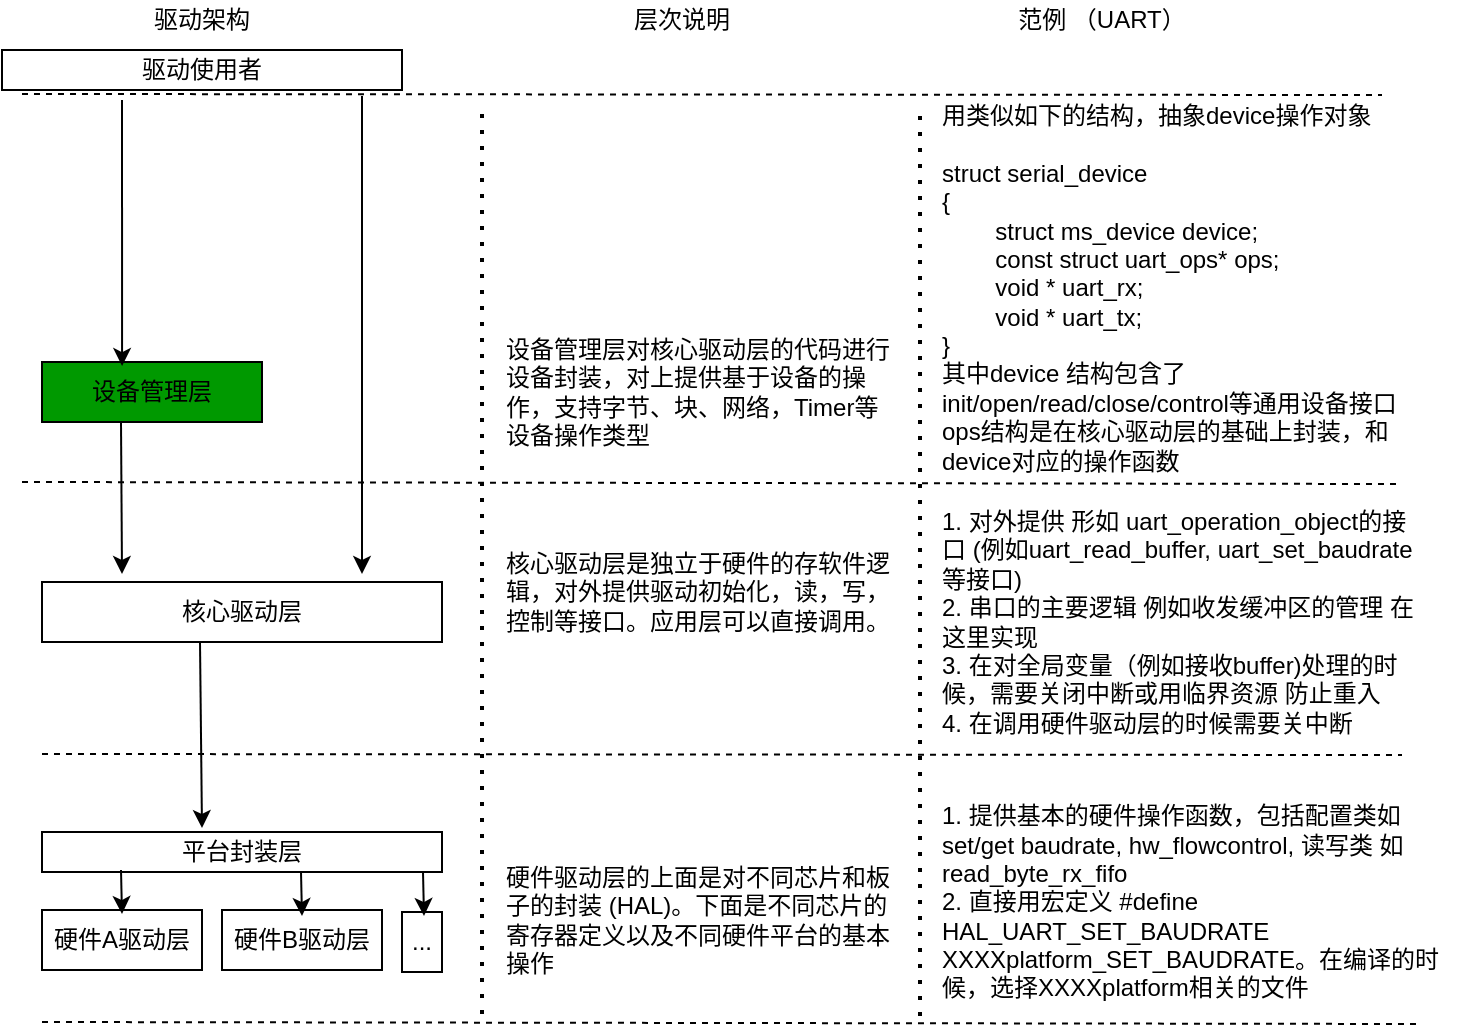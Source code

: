 <mxfile version="13.9.9" type="device"><diagram id="7hTyc4o1fP33-v7iNDY0" name="Page-1"><mxGraphModel dx="1422" dy="822" grid="1" gridSize="10" guides="1" tooltips="1" connect="1" arrows="1" fold="1" page="1" pageScale="1" pageWidth="1169" pageHeight="827" math="0" shadow="0"><root><mxCell id="0"/><mxCell id="1" parent="0"/><mxCell id="TLCuaOvqataylGCJf0H6-7" value="" style="endArrow=none;dashed=1;html=1;rounded=0;" parent="1" edge="1"><mxGeometry width="50" height="50" relative="1" as="geometry"><mxPoint x="70" y="110" as="sourcePoint"/><mxPoint x="750" y="110.5" as="targetPoint"/></mxGeometry></mxCell><mxCell id="TLCuaOvqataylGCJf0H6-11" value="驱动使用者" style="rounded=0;whiteSpace=wrap;html=1;" parent="1" vertex="1"><mxGeometry x="60" y="88" width="200" height="20" as="geometry"/></mxCell><mxCell id="TLCuaOvqataylGCJf0H6-12" value="设备管理层" style="rounded=0;whiteSpace=wrap;html=1;fillColor=#009900;" parent="1" vertex="1"><mxGeometry x="80" y="244" width="110" height="30" as="geometry"/></mxCell><mxCell id="TLCuaOvqataylGCJf0H6-13" value="核心驱动层" style="rounded=0;whiteSpace=wrap;html=1;" parent="1" vertex="1"><mxGeometry x="80" y="354" width="200" height="30" as="geometry"/></mxCell><mxCell id="TLCuaOvqataylGCJf0H6-14" value="硬件A驱动层" style="rounded=0;whiteSpace=wrap;html=1;" parent="1" vertex="1"><mxGeometry x="80" y="518" width="80" height="30" as="geometry"/></mxCell><mxCell id="TLCuaOvqataylGCJf0H6-17" value="平台封装层" style="rounded=0;whiteSpace=wrap;html=1;" parent="1" vertex="1"><mxGeometry x="80" y="479" width="200" height="20" as="geometry"/></mxCell><mxCell id="TLCuaOvqataylGCJf0H6-18" value="硬件B驱动层" style="rounded=0;whiteSpace=wrap;html=1;" parent="1" vertex="1"><mxGeometry x="170" y="518" width="80" height="30" as="geometry"/></mxCell><mxCell id="TLCuaOvqataylGCJf0H6-25" value="..." style="rounded=0;whiteSpace=wrap;html=1;" parent="1" vertex="1"><mxGeometry x="260" y="519" width="20" height="30" as="geometry"/></mxCell><mxCell id="TLCuaOvqataylGCJf0H6-26" value="" style="endArrow=none;dashed=1;html=1;dashPattern=1 3;strokeWidth=2;rounded=0;" parent="1" edge="1"><mxGeometry width="50" height="50" relative="1" as="geometry"><mxPoint x="300" y="570" as="sourcePoint"/><mxPoint x="300" y="120" as="targetPoint"/></mxGeometry></mxCell><mxCell id="TLCuaOvqataylGCJf0H6-27" value="层次说明" style="shape=ext;double=1;rounded=0;whiteSpace=wrap;html=1;strokeColor=none;" parent="1" vertex="1"><mxGeometry x="340" y="63" width="120" height="20" as="geometry"/></mxCell><mxCell id="TLCuaOvqataylGCJf0H6-28" value="" style="endArrow=none;dashed=1;html=1;dashPattern=1 3;strokeWidth=2;rounded=0;exitX=0;exitY=1;exitDx=0;exitDy=0;" parent="1" edge="1"><mxGeometry width="50" height="50" relative="1" as="geometry"><mxPoint x="519" y="571" as="sourcePoint"/><mxPoint x="519" y="120" as="targetPoint"/></mxGeometry></mxCell><mxCell id="TLCuaOvqataylGCJf0H6-29" value="范例 （UART）" style="shape=ext;double=1;rounded=0;whiteSpace=wrap;html=1;strokeColor=none;" parent="1" vertex="1"><mxGeometry x="550" y="63" width="120" height="20" as="geometry"/></mxCell><mxCell id="TLCuaOvqataylGCJf0H6-30" value="" style="endArrow=none;dashed=1;html=1;rounded=0;" parent="1" edge="1"><mxGeometry width="50" height="50" relative="1" as="geometry"><mxPoint x="70" y="304" as="sourcePoint"/><mxPoint x="760" y="305" as="targetPoint"/></mxGeometry></mxCell><mxCell id="TLCuaOvqataylGCJf0H6-31" value="" style="endArrow=none;dashed=1;html=1;rounded=0;" parent="1" edge="1"><mxGeometry width="50" height="50" relative="1" as="geometry"><mxPoint x="80" y="440" as="sourcePoint"/><mxPoint x="760" y="440.5" as="targetPoint"/></mxGeometry></mxCell><mxCell id="TLCuaOvqataylGCJf0H6-32" value="设备管理层对核心驱动层的代码进行设备封装，对上提供基于设备的操作，支持字节、块、网络，Timer等设备操作类型" style="rounded=0;whiteSpace=wrap;html=1;strokeColor=none;align=left;" parent="1" vertex="1"><mxGeometry x="310" y="234" width="200" height="50" as="geometry"/></mxCell><mxCell id="TLCuaOvqataylGCJf0H6-33" value="核心驱动层是独立于硬件的存软件逻辑，对外提供驱动初始化，读，写，控制等接口。应用层可以直接调用。" style="rounded=0;whiteSpace=wrap;html=1;strokeColor=none;align=left;" parent="1" vertex="1"><mxGeometry x="310" y="334" width="200" height="50" as="geometry"/></mxCell><mxCell id="TLCuaOvqataylGCJf0H6-34" value="硬件驱动层的上面是对不同芯片和板子的封装 (HAL)。下面是不同芯片的寄存器定义以及不同硬件平台的基本操作" style="rounded=0;whiteSpace=wrap;html=1;strokeColor=none;align=left;" parent="1" vertex="1"><mxGeometry x="310" y="498" width="200" height="50" as="geometry"/></mxCell><mxCell id="TLCuaOvqataylGCJf0H6-35" value="" style="endArrow=none;dashed=1;html=1;rounded=0;" parent="1" edge="1"><mxGeometry width="50" height="50" relative="1" as="geometry"><mxPoint x="80" y="574" as="sourcePoint"/><mxPoint x="770" y="575" as="targetPoint"/></mxGeometry></mxCell><mxCell id="TLCuaOvqataylGCJf0H6-36" value="1. 对外提供 形如 uart_operation_object的接口 (例如uart_read_buffer, uart_set_baudrate 等接口)&lt;br&gt;2. 串口的主要逻辑 例如收发缓冲区的管理 在这里实现&lt;br&gt;3. 在对全局变量（例如接收buffer)处理的时候，需要关闭中断或用临界资源 防止重入&lt;br&gt;4. 在调用硬件驱动层的时候需要关中断" style="rounded=0;whiteSpace=wrap;html=1;strokeColor=none;align=left;" parent="1" vertex="1"><mxGeometry x="528" y="334" width="240" height="80" as="geometry"/></mxCell><mxCell id="TLCuaOvqataylGCJf0H6-37" value="1. 提供基本的硬件操作函数，包括配置类如set/get baudrate, hw_flowcontrol, 读写类 如read_byte_rx_fifo&lt;br&gt;2. 直接用宏定义 #define HAL_UART_SET_BAUDRATE XXXXplatform_SET_BAUDRATE。在编译的时候，选择XXXXplatform相关的文件" style="rounded=0;whiteSpace=wrap;html=1;strokeColor=none;align=left;" parent="1" vertex="1"><mxGeometry x="528" y="464" width="260" height="100" as="geometry"/></mxCell><mxCell id="TLCuaOvqataylGCJf0H6-38" value="用类似如下的结构，抽象device操作对象&lt;br&gt;&lt;br&gt;struct serial_device&lt;br&gt;{&lt;br&gt;&lt;span style=&quot;white-space: pre&quot;&gt;&#9;&lt;/span&gt;struct ms_device device;&lt;br&gt;&amp;nbsp; &amp;nbsp; &amp;nbsp; &amp;nbsp; const struct uart_ops* ops;&lt;br&gt;&amp;nbsp; &amp;nbsp; &amp;nbsp; &amp;nbsp; void * uart_rx;&lt;br&gt;&amp;nbsp; &amp;nbsp; &amp;nbsp; &amp;nbsp; void * uart_tx;&lt;br&gt;}&lt;br&gt;其中device 结构包含了 init/open/read/close/control等通用设备接口&lt;br&gt;ops结构是在核心驱动层的基础上封装，和device对应的操作函数" style="rounded=0;whiteSpace=wrap;html=1;strokeColor=none;align=left;" parent="1" vertex="1"><mxGeometry x="528" y="140" width="240" height="134" as="geometry"/></mxCell><mxCell id="TLCuaOvqataylGCJf0H6-39" value="驱动架构" style="shape=ext;double=1;rounded=0;whiteSpace=wrap;html=1;strokeColor=none;" parent="1" vertex="1"><mxGeometry x="100" y="63" width="120" height="20" as="geometry"/></mxCell><mxCell id="ChiK1q-uZR_g22y0_CM8-1" value="" style="endArrow=classic;html=1;entryX=0.364;entryY=0.067;entryDx=0;entryDy=0;entryPerimeter=0;" edge="1" parent="1" target="TLCuaOvqataylGCJf0H6-12"><mxGeometry width="50" height="50" relative="1" as="geometry"><mxPoint x="120" y="113" as="sourcePoint"/><mxPoint x="170" y="63" as="targetPoint"/></mxGeometry></mxCell><mxCell id="ChiK1q-uZR_g22y0_CM8-2" value="" style="endArrow=classic;html=1;" edge="1" parent="1"><mxGeometry width="50" height="50" relative="1" as="geometry"><mxPoint x="240" y="110.99" as="sourcePoint"/><mxPoint x="240" y="350" as="targetPoint"/></mxGeometry></mxCell><mxCell id="ChiK1q-uZR_g22y0_CM8-3" value="" style="endArrow=classic;html=1;" edge="1" parent="1"><mxGeometry width="50" height="50" relative="1" as="geometry"><mxPoint x="119.5" y="274" as="sourcePoint"/><mxPoint x="120" y="350" as="targetPoint"/></mxGeometry></mxCell><mxCell id="ChiK1q-uZR_g22y0_CM8-4" value="" style="endArrow=classic;html=1;entryX=0.4;entryY=-0.1;entryDx=0;entryDy=0;entryPerimeter=0;" edge="1" parent="1" target="TLCuaOvqataylGCJf0H6-17"><mxGeometry width="50" height="50" relative="1" as="geometry"><mxPoint x="159" y="384" as="sourcePoint"/><mxPoint x="159.5" y="460" as="targetPoint"/></mxGeometry></mxCell><mxCell id="ChiK1q-uZR_g22y0_CM8-5" value="" style="endArrow=classic;html=1;" edge="1" parent="1"><mxGeometry width="50" height="50" relative="1" as="geometry"><mxPoint x="119.5" y="498" as="sourcePoint"/><mxPoint x="120" y="520" as="targetPoint"/></mxGeometry></mxCell><mxCell id="ChiK1q-uZR_g22y0_CM8-6" value="" style="endArrow=classic;html=1;" edge="1" parent="1"><mxGeometry width="50" height="50" relative="1" as="geometry"><mxPoint x="209.5" y="499" as="sourcePoint"/><mxPoint x="210" y="521" as="targetPoint"/></mxGeometry></mxCell><mxCell id="ChiK1q-uZR_g22y0_CM8-7" value="" style="endArrow=classic;html=1;" edge="1" parent="1"><mxGeometry width="50" height="50" relative="1" as="geometry"><mxPoint x="270.5" y="499" as="sourcePoint"/><mxPoint x="271" y="521" as="targetPoint"/></mxGeometry></mxCell></root></mxGraphModel></diagram></mxfile>
